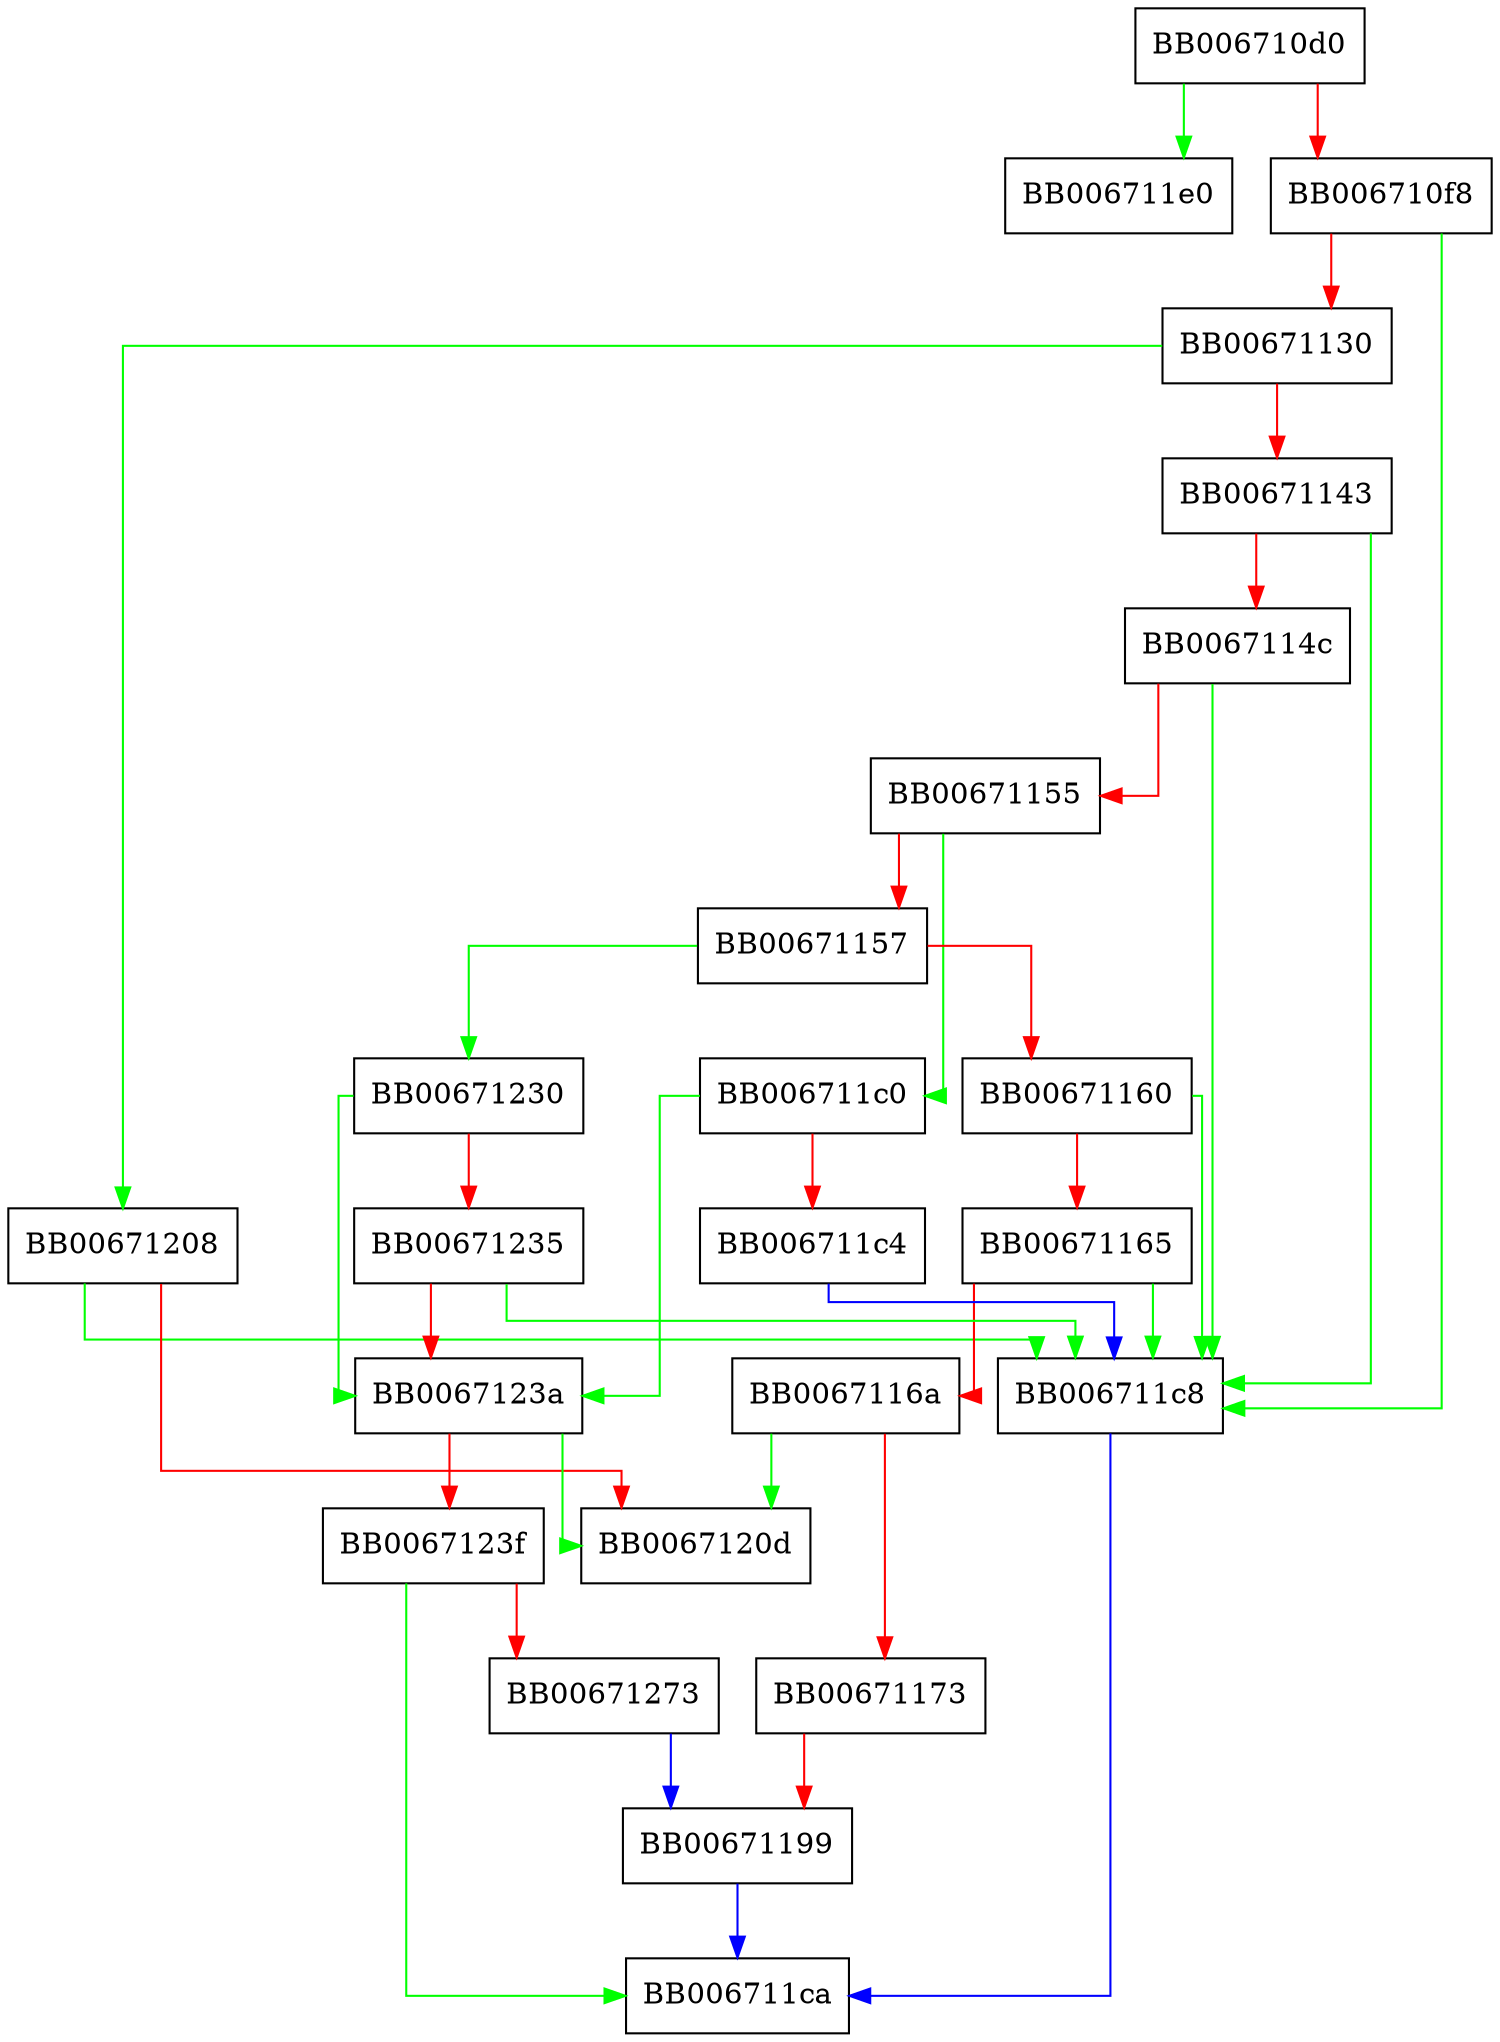 digraph ossl_a2i_ipadd {
  node [shape="box"];
  graph [splines=ortho];
  BB006710d0 -> BB006711e0 [color="green"];
  BB006710d0 -> BB006710f8 [color="red"];
  BB006710f8 -> BB006711c8 [color="green"];
  BB006710f8 -> BB00671130 [color="red"];
  BB00671130 -> BB00671208 [color="green"];
  BB00671130 -> BB00671143 [color="red"];
  BB00671143 -> BB006711c8 [color="green"];
  BB00671143 -> BB0067114c [color="red"];
  BB0067114c -> BB006711c8 [color="green"];
  BB0067114c -> BB00671155 [color="red"];
  BB00671155 -> BB006711c0 [color="green"];
  BB00671155 -> BB00671157 [color="red"];
  BB00671157 -> BB00671230 [color="green"];
  BB00671157 -> BB00671160 [color="red"];
  BB00671160 -> BB006711c8 [color="green"];
  BB00671160 -> BB00671165 [color="red"];
  BB00671165 -> BB006711c8 [color="green"];
  BB00671165 -> BB0067116a [color="red"];
  BB0067116a -> BB0067120d [color="green"];
  BB0067116a -> BB00671173 [color="red"];
  BB00671173 -> BB00671199 [color="red"];
  BB00671199 -> BB006711ca [color="blue"];
  BB006711c0 -> BB0067123a [color="green"];
  BB006711c0 -> BB006711c4 [color="red"];
  BB006711c4 -> BB006711c8 [color="blue"];
  BB006711c8 -> BB006711ca [color="blue"];
  BB00671208 -> BB006711c8 [color="green"];
  BB00671208 -> BB0067120d [color="red"];
  BB00671230 -> BB0067123a [color="green"];
  BB00671230 -> BB00671235 [color="red"];
  BB00671235 -> BB006711c8 [color="green"];
  BB00671235 -> BB0067123a [color="red"];
  BB0067123a -> BB0067120d [color="green"];
  BB0067123a -> BB0067123f [color="red"];
  BB0067123f -> BB006711ca [color="green"];
  BB0067123f -> BB00671273 [color="red"];
  BB00671273 -> BB00671199 [color="blue"];
}